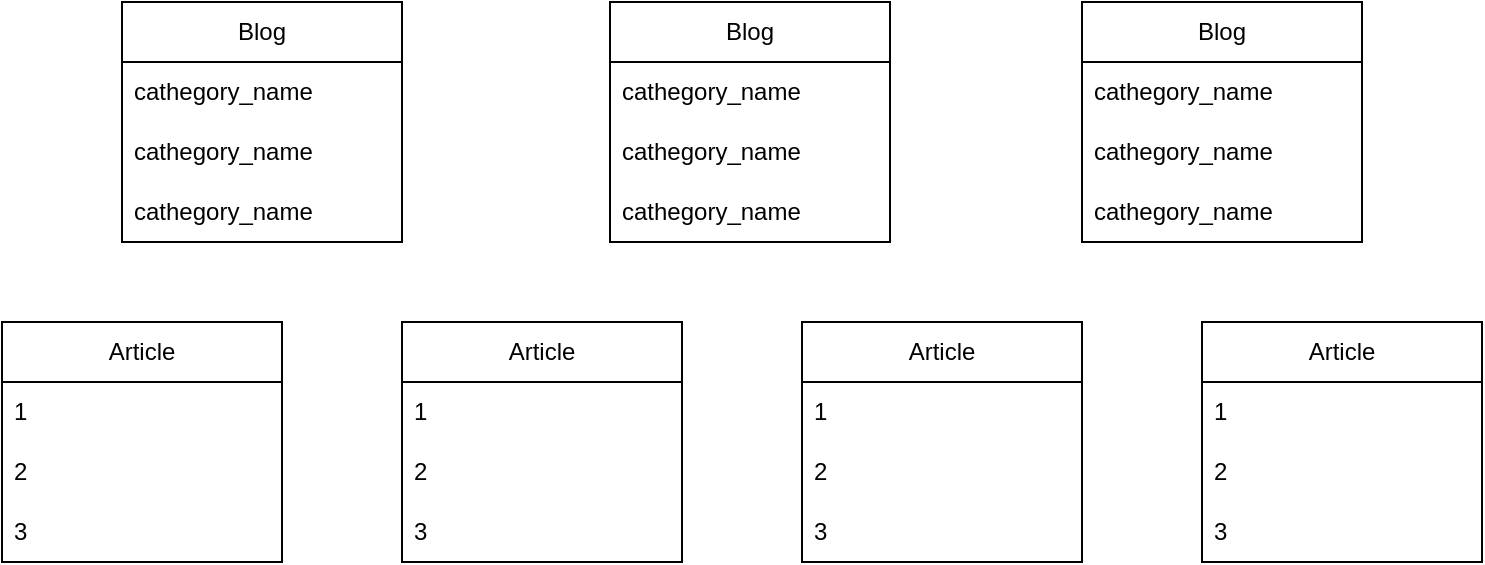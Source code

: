 <mxfile version="24.7.17">
  <diagram name="Страница — 1" id="YXhvH56_cx2Ilfcffude">
    <mxGraphModel dx="1235" dy="665" grid="1" gridSize="10" guides="1" tooltips="1" connect="1" arrows="1" fold="1" page="1" pageScale="1" pageWidth="827" pageHeight="1169" math="0" shadow="0">
      <root>
        <mxCell id="0" />
        <mxCell id="1" parent="0" />
        <mxCell id="ZJz7hh9UCL5l54PfvnS1-37" value="Article" style="swimlane;fontStyle=0;childLayout=stackLayout;horizontal=1;startSize=30;horizontalStack=0;resizeParent=1;resizeParentMax=0;resizeLast=0;collapsible=1;marginBottom=0;whiteSpace=wrap;html=1;" vertex="1" parent="1">
          <mxGeometry x="40" y="200" width="140" height="120" as="geometry" />
        </mxCell>
        <mxCell id="ZJz7hh9UCL5l54PfvnS1-38" value="1" style="text;strokeColor=none;fillColor=none;align=left;verticalAlign=middle;spacingLeft=4;spacingRight=4;overflow=hidden;points=[[0,0.5],[1,0.5]];portConstraint=eastwest;rotatable=0;whiteSpace=wrap;html=1;" vertex="1" parent="ZJz7hh9UCL5l54PfvnS1-37">
          <mxGeometry y="30" width="140" height="30" as="geometry" />
        </mxCell>
        <mxCell id="ZJz7hh9UCL5l54PfvnS1-39" value="2" style="text;strokeColor=none;fillColor=none;align=left;verticalAlign=middle;spacingLeft=4;spacingRight=4;overflow=hidden;points=[[0,0.5],[1,0.5]];portConstraint=eastwest;rotatable=0;whiteSpace=wrap;html=1;" vertex="1" parent="ZJz7hh9UCL5l54PfvnS1-37">
          <mxGeometry y="60" width="140" height="30" as="geometry" />
        </mxCell>
        <mxCell id="ZJz7hh9UCL5l54PfvnS1-40" value="3" style="text;strokeColor=none;fillColor=none;align=left;verticalAlign=middle;spacingLeft=4;spacingRight=4;overflow=hidden;points=[[0,0.5],[1,0.5]];portConstraint=eastwest;rotatable=0;whiteSpace=wrap;html=1;" vertex="1" parent="ZJz7hh9UCL5l54PfvnS1-37">
          <mxGeometry y="90" width="140" height="30" as="geometry" />
        </mxCell>
        <mxCell id="ZJz7hh9UCL5l54PfvnS1-41" value="Article" style="swimlane;fontStyle=0;childLayout=stackLayout;horizontal=1;startSize=30;horizontalStack=0;resizeParent=1;resizeParentMax=0;resizeLast=0;collapsible=1;marginBottom=0;whiteSpace=wrap;html=1;" vertex="1" parent="1">
          <mxGeometry x="240" y="200" width="140" height="120" as="geometry" />
        </mxCell>
        <mxCell id="ZJz7hh9UCL5l54PfvnS1-42" value="1" style="text;strokeColor=none;fillColor=none;align=left;verticalAlign=middle;spacingLeft=4;spacingRight=4;overflow=hidden;points=[[0,0.5],[1,0.5]];portConstraint=eastwest;rotatable=0;whiteSpace=wrap;html=1;" vertex="1" parent="ZJz7hh9UCL5l54PfvnS1-41">
          <mxGeometry y="30" width="140" height="30" as="geometry" />
        </mxCell>
        <mxCell id="ZJz7hh9UCL5l54PfvnS1-43" value="2" style="text;strokeColor=none;fillColor=none;align=left;verticalAlign=middle;spacingLeft=4;spacingRight=4;overflow=hidden;points=[[0,0.5],[1,0.5]];portConstraint=eastwest;rotatable=0;whiteSpace=wrap;html=1;" vertex="1" parent="ZJz7hh9UCL5l54PfvnS1-41">
          <mxGeometry y="60" width="140" height="30" as="geometry" />
        </mxCell>
        <mxCell id="ZJz7hh9UCL5l54PfvnS1-44" value="3" style="text;strokeColor=none;fillColor=none;align=left;verticalAlign=middle;spacingLeft=4;spacingRight=4;overflow=hidden;points=[[0,0.5],[1,0.5]];portConstraint=eastwest;rotatable=0;whiteSpace=wrap;html=1;" vertex="1" parent="ZJz7hh9UCL5l54PfvnS1-41">
          <mxGeometry y="90" width="140" height="30" as="geometry" />
        </mxCell>
        <mxCell id="ZJz7hh9UCL5l54PfvnS1-48" value="Article" style="swimlane;fontStyle=0;childLayout=stackLayout;horizontal=1;startSize=30;horizontalStack=0;resizeParent=1;resizeParentMax=0;resizeLast=0;collapsible=1;marginBottom=0;whiteSpace=wrap;html=1;" vertex="1" parent="1">
          <mxGeometry x="640" y="200" width="140" height="120" as="geometry" />
        </mxCell>
        <mxCell id="ZJz7hh9UCL5l54PfvnS1-49" value="1" style="text;strokeColor=none;fillColor=none;align=left;verticalAlign=middle;spacingLeft=4;spacingRight=4;overflow=hidden;points=[[0,0.5],[1,0.5]];portConstraint=eastwest;rotatable=0;whiteSpace=wrap;html=1;" vertex="1" parent="ZJz7hh9UCL5l54PfvnS1-48">
          <mxGeometry y="30" width="140" height="30" as="geometry" />
        </mxCell>
        <mxCell id="ZJz7hh9UCL5l54PfvnS1-50" value="2" style="text;strokeColor=none;fillColor=none;align=left;verticalAlign=middle;spacingLeft=4;spacingRight=4;overflow=hidden;points=[[0,0.5],[1,0.5]];portConstraint=eastwest;rotatable=0;whiteSpace=wrap;html=1;" vertex="1" parent="ZJz7hh9UCL5l54PfvnS1-48">
          <mxGeometry y="60" width="140" height="30" as="geometry" />
        </mxCell>
        <mxCell id="ZJz7hh9UCL5l54PfvnS1-51" value="3" style="text;strokeColor=none;fillColor=none;align=left;verticalAlign=middle;spacingLeft=4;spacingRight=4;overflow=hidden;points=[[0,0.5],[1,0.5]];portConstraint=eastwest;rotatable=0;whiteSpace=wrap;html=1;" vertex="1" parent="ZJz7hh9UCL5l54PfvnS1-48">
          <mxGeometry y="90" width="140" height="30" as="geometry" />
        </mxCell>
        <mxCell id="ZJz7hh9UCL5l54PfvnS1-52" value="Article" style="swimlane;fontStyle=0;childLayout=stackLayout;horizontal=1;startSize=30;horizontalStack=0;resizeParent=1;resizeParentMax=0;resizeLast=0;collapsible=1;marginBottom=0;whiteSpace=wrap;html=1;" vertex="1" parent="1">
          <mxGeometry x="440" y="200" width="140" height="120" as="geometry" />
        </mxCell>
        <mxCell id="ZJz7hh9UCL5l54PfvnS1-53" value="1" style="text;strokeColor=none;fillColor=none;align=left;verticalAlign=middle;spacingLeft=4;spacingRight=4;overflow=hidden;points=[[0,0.5],[1,0.5]];portConstraint=eastwest;rotatable=0;whiteSpace=wrap;html=1;" vertex="1" parent="ZJz7hh9UCL5l54PfvnS1-52">
          <mxGeometry y="30" width="140" height="30" as="geometry" />
        </mxCell>
        <mxCell id="ZJz7hh9UCL5l54PfvnS1-54" value="2" style="text;strokeColor=none;fillColor=none;align=left;verticalAlign=middle;spacingLeft=4;spacingRight=4;overflow=hidden;points=[[0,0.5],[1,0.5]];portConstraint=eastwest;rotatable=0;whiteSpace=wrap;html=1;" vertex="1" parent="ZJz7hh9UCL5l54PfvnS1-52">
          <mxGeometry y="60" width="140" height="30" as="geometry" />
        </mxCell>
        <mxCell id="ZJz7hh9UCL5l54PfvnS1-55" value="3" style="text;strokeColor=none;fillColor=none;align=left;verticalAlign=middle;spacingLeft=4;spacingRight=4;overflow=hidden;points=[[0,0.5],[1,0.5]];portConstraint=eastwest;rotatable=0;whiteSpace=wrap;html=1;" vertex="1" parent="ZJz7hh9UCL5l54PfvnS1-52">
          <mxGeometry y="90" width="140" height="30" as="geometry" />
        </mxCell>
        <mxCell id="ZJz7hh9UCL5l54PfvnS1-56" value="Blog" style="swimlane;fontStyle=0;childLayout=stackLayout;horizontal=1;startSize=30;horizontalStack=0;resizeParent=1;resizeParentMax=0;resizeLast=0;collapsible=1;marginBottom=0;whiteSpace=wrap;html=1;" vertex="1" parent="1">
          <mxGeometry x="100" y="40" width="140" height="120" as="geometry" />
        </mxCell>
        <mxCell id="ZJz7hh9UCL5l54PfvnS1-57" value="cathegory_name" style="text;strokeColor=none;fillColor=none;align=left;verticalAlign=middle;spacingLeft=4;spacingRight=4;overflow=hidden;points=[[0,0.5],[1,0.5]];portConstraint=eastwest;rotatable=0;whiteSpace=wrap;html=1;" vertex="1" parent="ZJz7hh9UCL5l54PfvnS1-56">
          <mxGeometry y="30" width="140" height="30" as="geometry" />
        </mxCell>
        <mxCell id="ZJz7hh9UCL5l54PfvnS1-58" value="cathegory_name" style="text;strokeColor=none;fillColor=none;align=left;verticalAlign=middle;spacingLeft=4;spacingRight=4;overflow=hidden;points=[[0,0.5],[1,0.5]];portConstraint=eastwest;rotatable=0;whiteSpace=wrap;html=1;" vertex="1" parent="ZJz7hh9UCL5l54PfvnS1-56">
          <mxGeometry y="60" width="140" height="30" as="geometry" />
        </mxCell>
        <mxCell id="ZJz7hh9UCL5l54PfvnS1-59" value="cathegory_name" style="text;strokeColor=none;fillColor=none;align=left;verticalAlign=middle;spacingLeft=4;spacingRight=4;overflow=hidden;points=[[0,0.5],[1,0.5]];portConstraint=eastwest;rotatable=0;whiteSpace=wrap;html=1;" vertex="1" parent="ZJz7hh9UCL5l54PfvnS1-56">
          <mxGeometry y="90" width="140" height="30" as="geometry" />
        </mxCell>
        <mxCell id="ZJz7hh9UCL5l54PfvnS1-64" value="Blog" style="swimlane;fontStyle=0;childLayout=stackLayout;horizontal=1;startSize=30;horizontalStack=0;resizeParent=1;resizeParentMax=0;resizeLast=0;collapsible=1;marginBottom=0;whiteSpace=wrap;html=1;" vertex="1" parent="1">
          <mxGeometry x="580" y="40" width="140" height="120" as="geometry" />
        </mxCell>
        <mxCell id="ZJz7hh9UCL5l54PfvnS1-65" value="cathegory_name" style="text;strokeColor=none;fillColor=none;align=left;verticalAlign=middle;spacingLeft=4;spacingRight=4;overflow=hidden;points=[[0,0.5],[1,0.5]];portConstraint=eastwest;rotatable=0;whiteSpace=wrap;html=1;" vertex="1" parent="ZJz7hh9UCL5l54PfvnS1-64">
          <mxGeometry y="30" width="140" height="30" as="geometry" />
        </mxCell>
        <mxCell id="ZJz7hh9UCL5l54PfvnS1-66" value="cathegory_name" style="text;strokeColor=none;fillColor=none;align=left;verticalAlign=middle;spacingLeft=4;spacingRight=4;overflow=hidden;points=[[0,0.5],[1,0.5]];portConstraint=eastwest;rotatable=0;whiteSpace=wrap;html=1;" vertex="1" parent="ZJz7hh9UCL5l54PfvnS1-64">
          <mxGeometry y="60" width="140" height="30" as="geometry" />
        </mxCell>
        <mxCell id="ZJz7hh9UCL5l54PfvnS1-67" value="cathegory_name" style="text;strokeColor=none;fillColor=none;align=left;verticalAlign=middle;spacingLeft=4;spacingRight=4;overflow=hidden;points=[[0,0.5],[1,0.5]];portConstraint=eastwest;rotatable=0;whiteSpace=wrap;html=1;" vertex="1" parent="ZJz7hh9UCL5l54PfvnS1-64">
          <mxGeometry y="90" width="140" height="30" as="geometry" />
        </mxCell>
        <mxCell id="ZJz7hh9UCL5l54PfvnS1-68" value="Blog" style="swimlane;fontStyle=0;childLayout=stackLayout;horizontal=1;startSize=30;horizontalStack=0;resizeParent=1;resizeParentMax=0;resizeLast=0;collapsible=1;marginBottom=0;whiteSpace=wrap;html=1;" vertex="1" parent="1">
          <mxGeometry x="344" y="40" width="140" height="120" as="geometry" />
        </mxCell>
        <mxCell id="ZJz7hh9UCL5l54PfvnS1-69" value="cathegory_name" style="text;strokeColor=none;fillColor=none;align=left;verticalAlign=middle;spacingLeft=4;spacingRight=4;overflow=hidden;points=[[0,0.5],[1,0.5]];portConstraint=eastwest;rotatable=0;whiteSpace=wrap;html=1;" vertex="1" parent="ZJz7hh9UCL5l54PfvnS1-68">
          <mxGeometry y="30" width="140" height="30" as="geometry" />
        </mxCell>
        <mxCell id="ZJz7hh9UCL5l54PfvnS1-70" value="cathegory_name" style="text;strokeColor=none;fillColor=none;align=left;verticalAlign=middle;spacingLeft=4;spacingRight=4;overflow=hidden;points=[[0,0.5],[1,0.5]];portConstraint=eastwest;rotatable=0;whiteSpace=wrap;html=1;" vertex="1" parent="ZJz7hh9UCL5l54PfvnS1-68">
          <mxGeometry y="60" width="140" height="30" as="geometry" />
        </mxCell>
        <mxCell id="ZJz7hh9UCL5l54PfvnS1-71" value="cathegory_name" style="text;strokeColor=none;fillColor=none;align=left;verticalAlign=middle;spacingLeft=4;spacingRight=4;overflow=hidden;points=[[0,0.5],[1,0.5]];portConstraint=eastwest;rotatable=0;whiteSpace=wrap;html=1;" vertex="1" parent="ZJz7hh9UCL5l54PfvnS1-68">
          <mxGeometry y="90" width="140" height="30" as="geometry" />
        </mxCell>
      </root>
    </mxGraphModel>
  </diagram>
</mxfile>
